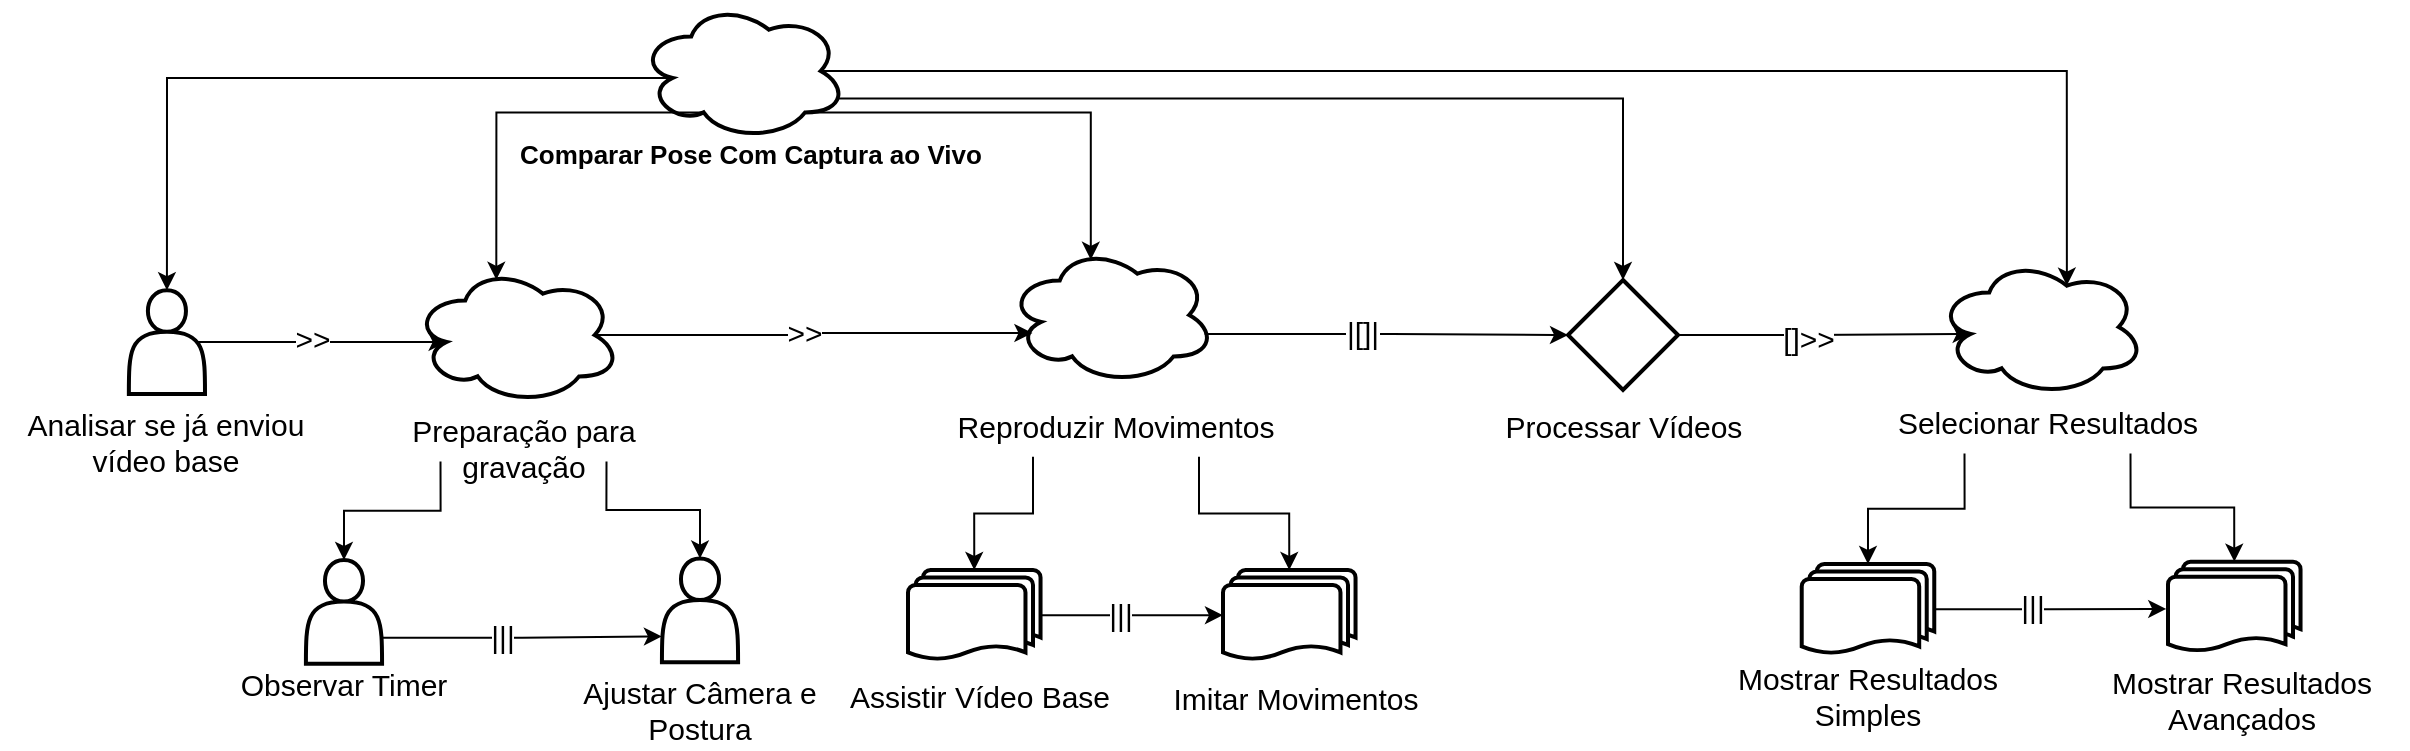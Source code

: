 <mxfile version="28.2.5">
  <diagram id="Il9Fi1deLX2TvpJTLiLy" name="Página-1">
    <mxGraphModel dx="2328" dy="556" grid="0" gridSize="10" guides="1" tooltips="1" connect="1" arrows="1" fold="1" page="0" pageScale="1" pageWidth="827" pageHeight="1169" math="0" shadow="0">
      <root>
        <mxCell id="0" />
        <mxCell id="1" parent="0" />
        <mxCell id="XDs6qOpa_2APzOStyn8Z-66" value="" style="group" parent="1" vertex="1" connectable="0">
          <mxGeometry x="-468" y="600" width="231" height="75.46" as="geometry" />
        </mxCell>
        <mxCell id="XDs6qOpa_2APzOStyn8Z-62" value="&lt;span style=&quot;font-size: 15px;&quot;&gt;Observar Timer&lt;/span&gt;" style="text;whiteSpace=wrap;html=1;labelBackgroundColor=none;align=center;" parent="XDs6qOpa_2APzOStyn8Z-66" vertex="1">
          <mxGeometry y="42" width="166" height="30.28" as="geometry" />
        </mxCell>
        <mxCell id="XDs6qOpa_2APzOStyn8Z-65" value="" style="group" parent="XDs6qOpa_2APzOStyn8Z-66" vertex="1" connectable="0">
          <mxGeometry x="178" y="1" width="166" height="75.46" as="geometry" />
        </mxCell>
        <mxCell id="XDs6qOpa_2APzOStyn8Z-64" value="&lt;span style=&quot;font-size: 15px;&quot;&gt;Ajustar Câmera e Postura&lt;/span&gt;" style="text;whiteSpace=wrap;html=1;labelBackgroundColor=none;align=center;" parent="XDs6qOpa_2APzOStyn8Z-65" vertex="1">
          <mxGeometry y="45.18" width="166" height="30.28" as="geometry" />
        </mxCell>
        <mxCell id="XDs6qOpa_2APzOStyn8Z-169" value="" style="shape=actor;whiteSpace=wrap;html=1;strokeWidth=2;" parent="XDs6qOpa_2APzOStyn8Z-65" vertex="1">
          <mxGeometry x="63.97" y="-6.73" width="38.07" height="51.91" as="geometry" />
        </mxCell>
        <mxCell id="XDs6qOpa_2APzOStyn8Z-104" style="edgeStyle=orthogonalEdgeStyle;rounded=0;orthogonalLoop=1;jettySize=auto;html=1;exitX=1;exitY=0.75;exitDx=0;exitDy=0;entryX=0;entryY=0.75;entryDx=0;entryDy=0;" parent="XDs6qOpa_2APzOStyn8Z-66" source="XDs6qOpa_2APzOStyn8Z-168" target="XDs6qOpa_2APzOStyn8Z-169" edge="1">
          <mxGeometry relative="1" as="geometry">
            <mxPoint x="116.13" y="22.59" as="sourcePoint" />
            <mxPoint x="224.5" y="22.59" as="targetPoint" />
          </mxGeometry>
        </mxCell>
        <mxCell id="XDs6qOpa_2APzOStyn8Z-116" value="&lt;span style=&quot;font-size: 15px;&quot;&gt;|||&lt;/span&gt;" style="edgeLabel;html=1;align=center;verticalAlign=middle;resizable=0;points=[];" parent="XDs6qOpa_2APzOStyn8Z-104" vertex="1" connectable="0">
          <mxGeometry x="-0.147" y="1" relative="1" as="geometry">
            <mxPoint as="offset" />
          </mxGeometry>
        </mxCell>
        <mxCell id="XDs6qOpa_2APzOStyn8Z-168" value="" style="shape=actor;whiteSpace=wrap;html=1;strokeWidth=2;" parent="XDs6qOpa_2APzOStyn8Z-66" vertex="1">
          <mxGeometry x="63.96" y="-5" width="38.07" height="51.91" as="geometry" />
        </mxCell>
        <mxCell id="XDs6qOpa_2APzOStyn8Z-67" value="" style="group" parent="1" vertex="1" connectable="0">
          <mxGeometry x="-378.25" y="448" width="166" height="97.73" as="geometry" />
        </mxCell>
        <mxCell id="XDs6qOpa_2APzOStyn8Z-58" value="" style="ellipse;shape=cloud;whiteSpace=wrap;html=1;strokeWidth=2;" parent="XDs6qOpa_2APzOStyn8Z-67" vertex="1">
          <mxGeometry x="28" width="103.5" height="69" as="geometry" />
        </mxCell>
        <mxCell id="XDs6qOpa_2APzOStyn8Z-59" value="&lt;span style=&quot;font-size: 15px;&quot;&gt;Preparação para gravação&lt;/span&gt;" style="text;whiteSpace=wrap;html=1;labelBackgroundColor=none;align=center;" parent="XDs6qOpa_2APzOStyn8Z-67" vertex="1">
          <mxGeometry y="67.45" width="166" height="30.28" as="geometry" />
        </mxCell>
        <mxCell id="XDs6qOpa_2APzOStyn8Z-68" value="" style="group" parent="1" vertex="1" connectable="0">
          <mxGeometry x="-556.53" y="460.09" width="166" height="82.19" as="geometry" />
        </mxCell>
        <mxCell id="XDs6qOpa_2APzOStyn8Z-55" value="" style="shape=actor;whiteSpace=wrap;html=1;strokeWidth=2;" parent="XDs6qOpa_2APzOStyn8Z-68" vertex="1">
          <mxGeometry x="63.96" width="38.07" height="51.91" as="geometry" />
        </mxCell>
        <mxCell id="XDs6qOpa_2APzOStyn8Z-56" value="&lt;span style=&quot;color: rgb(0, 0, 0); font-family: Helvetica; font-style: normal; font-variant-ligatures: normal; font-variant-caps: normal; font-weight: 400; letter-spacing: normal; orphans: 2; text-indent: 0px; text-transform: none; widows: 2; word-spacing: 0px; -webkit-text-stroke-width: 0px; white-space: normal; text-decoration-thickness: initial; text-decoration-style: initial; text-decoration-color: initial; float: none; display: inline !important;&quot;&gt;&lt;font style=&quot;font-size: 15px;&quot;&gt;Analisar se já enviou vídeo base&lt;/font&gt;&lt;/span&gt;" style="text;whiteSpace=wrap;html=1;labelBackgroundColor=none;align=center;" parent="XDs6qOpa_2APzOStyn8Z-68" vertex="1">
          <mxGeometry y="51.91" width="166" height="30.28" as="geometry" />
        </mxCell>
        <mxCell id="XDs6qOpa_2APzOStyn8Z-69" value="" style="group" parent="1" vertex="1" connectable="0">
          <mxGeometry x="-305" y="316" width="245" height="92.28" as="geometry" />
        </mxCell>
        <mxCell id="XDs6qOpa_2APzOStyn8Z-49" value="&lt;span style=&quot;color: rgb(0, 0, 0); font-family: Helvetica; font-style: normal; font-variant-ligatures: normal; font-variant-caps: normal; letter-spacing: normal; orphans: 2; text-align: center; text-indent: 0px; text-transform: none; widows: 2; word-spacing: 0px; -webkit-text-stroke-width: 0px; white-space: normal; text-decoration-thickness: initial; text-decoration-style: initial; text-decoration-color: initial; float: none; display: inline !important;&quot;&gt;&lt;font style=&quot;font-size: 13px;&quot;&gt;&lt;b style=&quot;&quot;&gt;Comparar Pose Com Captura ao Vivo&lt;/b&gt;&lt;/font&gt;&lt;/span&gt;" style="text;whiteSpace=wrap;html=1;labelBackgroundColor=none;" parent="XDs6qOpa_2APzOStyn8Z-69" vertex="1">
          <mxGeometry x="6" y="62" width="245" height="30.28" as="geometry" />
        </mxCell>
        <mxCell id="XDs6qOpa_2APzOStyn8Z-57" value="" style="ellipse;shape=cloud;whiteSpace=wrap;html=1;strokeWidth=2;" parent="XDs6qOpa_2APzOStyn8Z-69" vertex="1">
          <mxGeometry x="67.75" width="103.5" height="69" as="geometry" />
        </mxCell>
        <mxCell id="XDs6qOpa_2APzOStyn8Z-75" value="" style="group" parent="1" vertex="1" connectable="0">
          <mxGeometry x="-82" y="450.09" width="166" height="93.28" as="geometry" />
        </mxCell>
        <mxCell id="XDs6qOpa_2APzOStyn8Z-157" value="" style="ellipse;shape=cloud;whiteSpace=wrap;html=1;strokeWidth=2;" parent="XDs6qOpa_2APzOStyn8Z-75" vertex="1">
          <mxGeometry x="29" y="-12.09" width="103.5" height="69" as="geometry" />
        </mxCell>
        <mxCell id="XDs6qOpa_2APzOStyn8Z-72" value="&lt;span style=&quot;font-size: 15px;&quot;&gt;Reproduzir Movimentos&lt;/span&gt;" style="text;whiteSpace=wrap;html=1;labelBackgroundColor=none;align=center;" parent="XDs6qOpa_2APzOStyn8Z-75" vertex="1">
          <mxGeometry y="63.0" width="166" height="30.28" as="geometry" />
        </mxCell>
        <mxCell id="XDs6qOpa_2APzOStyn8Z-81" style="edgeStyle=orthogonalEdgeStyle;rounded=0;orthogonalLoop=1;jettySize=auto;html=1;exitX=0.875;exitY=0.5;exitDx=0;exitDy=0;exitPerimeter=0;entryX=0.118;entryY=0.631;entryDx=0;entryDy=0;entryPerimeter=0;" parent="1" source="XDs6qOpa_2APzOStyn8Z-58" target="XDs6qOpa_2APzOStyn8Z-157" edge="1">
          <mxGeometry relative="1" as="geometry">
            <mxPoint x="-62.5" y="481.59" as="targetPoint" />
          </mxGeometry>
        </mxCell>
        <mxCell id="XDs6qOpa_2APzOStyn8Z-117" value="&lt;font style=&quot;font-size: 15px;&quot;&gt;&amp;gt;&amp;gt;&lt;/font&gt;" style="edgeLabel;html=1;align=center;verticalAlign=middle;resizable=0;points=[];" parent="XDs6qOpa_2APzOStyn8Z-81" vertex="1" connectable="0">
          <mxGeometry x="-0.051" y="2" relative="1" as="geometry">
            <mxPoint as="offset" />
          </mxGeometry>
        </mxCell>
        <mxCell id="XDs6qOpa_2APzOStyn8Z-84" style="edgeStyle=orthogonalEdgeStyle;rounded=0;orthogonalLoop=1;jettySize=auto;html=1;exitX=0.9;exitY=0.5;exitDx=0;exitDy=0;exitPerimeter=0;entryX=0.16;entryY=0.55;entryDx=0;entryDy=0;entryPerimeter=0;" parent="1" source="XDs6qOpa_2APzOStyn8Z-55" target="XDs6qOpa_2APzOStyn8Z-58" edge="1">
          <mxGeometry relative="1" as="geometry" />
        </mxCell>
        <mxCell id="XDs6qOpa_2APzOStyn8Z-115" value="&amp;gt;&amp;gt;" style="edgeLabel;html=1;align=center;verticalAlign=middle;resizable=0;points=[];fontSize=15;" parent="XDs6qOpa_2APzOStyn8Z-84" vertex="1" connectable="0">
          <mxGeometry x="-0.075" y="2" relative="1" as="geometry">
            <mxPoint as="offset" />
          </mxGeometry>
        </mxCell>
        <mxCell id="XDs6qOpa_2APzOStyn8Z-87" style="edgeStyle=orthogonalEdgeStyle;rounded=0;orthogonalLoop=1;jettySize=auto;html=1;exitX=0.75;exitY=1;exitDx=0;exitDy=0;entryX=0.5;entryY=0;entryDx=0;entryDy=0;" parent="1" source="XDs6qOpa_2APzOStyn8Z-59" target="XDs6qOpa_2APzOStyn8Z-169" edge="1">
          <mxGeometry relative="1" as="geometry">
            <mxPoint x="-210.365" y="600" as="targetPoint" />
          </mxGeometry>
        </mxCell>
        <mxCell id="XDs6qOpa_2APzOStyn8Z-88" style="edgeStyle=orthogonalEdgeStyle;rounded=0;orthogonalLoop=1;jettySize=auto;html=1;exitX=0.25;exitY=1;exitDx=0;exitDy=0;entryX=0.5;entryY=0;entryDx=0;entryDy=0;" parent="1" source="XDs6qOpa_2APzOStyn8Z-59" target="XDs6qOpa_2APzOStyn8Z-168" edge="1">
          <mxGeometry relative="1" as="geometry">
            <mxPoint x="-385.005" y="600" as="targetPoint" />
          </mxGeometry>
        </mxCell>
        <mxCell id="XDs6qOpa_2APzOStyn8Z-89" value="" style="group" parent="1" vertex="1" connectable="0">
          <mxGeometry x="480.5" y="595.82" width="166" height="75.46" as="geometry" />
        </mxCell>
        <mxCell id="XDs6qOpa_2APzOStyn8Z-90" value="" style="strokeWidth=2;html=1;shape=mxgraph.flowchart.multi-document;whiteSpace=wrap;" parent="XDs6qOpa_2APzOStyn8Z-89" vertex="1">
          <mxGeometry x="46.5" width="66.27" height="45.18" as="geometry" />
        </mxCell>
        <mxCell id="XDs6qOpa_2APzOStyn8Z-91" value="&lt;span style=&quot;font-size: 15px;&quot;&gt;Mostrar Resultados Avançados&lt;/span&gt;" style="text;whiteSpace=wrap;html=1;labelBackgroundColor=none;align=center;" parent="XDs6qOpa_2APzOStyn8Z-89" vertex="1">
          <mxGeometry y="45.18" width="166" height="30.28" as="geometry" />
        </mxCell>
        <mxCell id="XDs6qOpa_2APzOStyn8Z-92" value="" style="group" parent="1" vertex="1" connectable="0">
          <mxGeometry x="294" y="597" width="166" height="72.28" as="geometry" />
        </mxCell>
        <mxCell id="XDs6qOpa_2APzOStyn8Z-93" value="" style="strokeWidth=2;html=1;shape=mxgraph.flowchart.multi-document;whiteSpace=wrap;" parent="XDs6qOpa_2APzOStyn8Z-92" vertex="1">
          <mxGeometry x="49.86" width="66.27" height="45.18" as="geometry" />
        </mxCell>
        <mxCell id="XDs6qOpa_2APzOStyn8Z-94" value="&lt;span style=&quot;font-size: 15px;&quot;&gt;Mostrar Resultados Simples&lt;/span&gt;" style="text;whiteSpace=wrap;html=1;labelBackgroundColor=none;align=center;" parent="XDs6qOpa_2APzOStyn8Z-92" vertex="1">
          <mxGeometry y="42" width="166" height="30.28" as="geometry" />
        </mxCell>
        <mxCell id="XDs6qOpa_2APzOStyn8Z-105" style="edgeStyle=orthogonalEdgeStyle;rounded=0;orthogonalLoop=1;jettySize=auto;html=1;entryX=-0.008;entryY=0.586;entryDx=0;entryDy=0;entryPerimeter=0;exitX=1;exitY=0.5;exitDx=0;exitDy=0;exitPerimeter=0;" parent="XDs6qOpa_2APzOStyn8Z-92" source="XDs6qOpa_2APzOStyn8Z-93" edge="1">
          <mxGeometry relative="1" as="geometry">
            <mxPoint x="141" y="22" as="sourcePoint" />
            <mxPoint x="232.13" y="22.45" as="targetPoint" />
          </mxGeometry>
        </mxCell>
        <mxCell id="XDs6qOpa_2APzOStyn8Z-120" value="&lt;font style=&quot;font-size: 15px;&quot;&gt;|||&lt;/font&gt;" style="edgeLabel;html=1;align=center;verticalAlign=middle;resizable=0;points=[];" parent="XDs6qOpa_2APzOStyn8Z-105" vertex="1" connectable="0">
          <mxGeometry x="-0.163" y="2" relative="1" as="geometry">
            <mxPoint as="offset" />
          </mxGeometry>
        </mxCell>
        <mxCell id="XDs6qOpa_2APzOStyn8Z-95" value="" style="group" parent="1" vertex="1" connectable="0">
          <mxGeometry x="383.75" y="444" width="166" height="97.73" as="geometry" />
        </mxCell>
        <mxCell id="XDs6qOpa_2APzOStyn8Z-96" value="" style="ellipse;shape=cloud;whiteSpace=wrap;html=1;strokeWidth=2;" parent="XDs6qOpa_2APzOStyn8Z-95" vertex="1">
          <mxGeometry x="28" width="103.5" height="69" as="geometry" />
        </mxCell>
        <mxCell id="XDs6qOpa_2APzOStyn8Z-97" value="&lt;span style=&quot;font-size: 15px;&quot;&gt;Selecionar Resultados&lt;/span&gt;" style="text;whiteSpace=wrap;html=1;labelBackgroundColor=none;align=center;" parent="XDs6qOpa_2APzOStyn8Z-95" vertex="1">
          <mxGeometry y="67.45" width="166" height="30.28" as="geometry" />
        </mxCell>
        <mxCell id="XDs6qOpa_2APzOStyn8Z-98" style="edgeStyle=orthogonalEdgeStyle;rounded=0;orthogonalLoop=1;jettySize=auto;html=1;exitX=0.75;exitY=1;exitDx=0;exitDy=0;entryX=0.5;entryY=0;entryDx=0;entryDy=0;entryPerimeter=0;" parent="1" source="XDs6qOpa_2APzOStyn8Z-97" target="XDs6qOpa_2APzOStyn8Z-90" edge="1">
          <mxGeometry relative="1" as="geometry" />
        </mxCell>
        <mxCell id="XDs6qOpa_2APzOStyn8Z-99" style="edgeStyle=orthogonalEdgeStyle;rounded=0;orthogonalLoop=1;jettySize=auto;html=1;exitX=0.25;exitY=1;exitDx=0;exitDy=0;entryX=0.5;entryY=0;entryDx=0;entryDy=0;entryPerimeter=0;" parent="1" source="XDs6qOpa_2APzOStyn8Z-97" target="XDs6qOpa_2APzOStyn8Z-93" edge="1">
          <mxGeometry relative="1" as="geometry" />
        </mxCell>
        <mxCell id="XDs6qOpa_2APzOStyn8Z-100" style="edgeStyle=orthogonalEdgeStyle;rounded=0;orthogonalLoop=1;jettySize=auto;html=1;exitX=0.95;exitY=0.638;exitDx=0;exitDy=0;exitPerimeter=0;entryX=0;entryY=0.5;entryDx=0;entryDy=0;" parent="1" source="XDs6qOpa_2APzOStyn8Z-157" target="XDs6qOpa_2APzOStyn8Z-170" edge="1">
          <mxGeometry relative="1" as="geometry">
            <mxPoint x="0.5" y="481.59" as="sourcePoint" />
            <mxPoint x="201" y="482" as="targetPoint" />
          </mxGeometry>
        </mxCell>
        <mxCell id="XDs6qOpa_2APzOStyn8Z-118" value="&lt;span style=&quot;font-size: 15px;&quot;&gt;|[]|&lt;/span&gt;" style="edgeLabel;html=1;align=center;verticalAlign=middle;resizable=0;points=[];" parent="XDs6qOpa_2APzOStyn8Z-100" vertex="1" connectable="0">
          <mxGeometry x="-0.145" y="1" relative="1" as="geometry">
            <mxPoint as="offset" />
          </mxGeometry>
        </mxCell>
        <mxCell id="XDs6qOpa_2APzOStyn8Z-106" style="edgeStyle=orthogonalEdgeStyle;rounded=0;orthogonalLoop=1;jettySize=auto;html=1;exitX=0.31;exitY=0.8;exitDx=0;exitDy=0;exitPerimeter=0;entryX=0.4;entryY=0.1;entryDx=0;entryDy=0;entryPerimeter=0;" parent="1" source="XDs6qOpa_2APzOStyn8Z-57" target="XDs6qOpa_2APzOStyn8Z-58" edge="1">
          <mxGeometry relative="1" as="geometry" />
        </mxCell>
        <mxCell id="XDs6qOpa_2APzOStyn8Z-110" style="edgeStyle=orthogonalEdgeStyle;rounded=0;orthogonalLoop=1;jettySize=auto;html=1;exitX=0.16;exitY=0.55;exitDx=0;exitDy=0;exitPerimeter=0;entryX=0.5;entryY=0;entryDx=0;entryDy=0;" parent="1" source="XDs6qOpa_2APzOStyn8Z-57" target="XDs6qOpa_2APzOStyn8Z-55" edge="1">
          <mxGeometry relative="1" as="geometry" />
        </mxCell>
        <mxCell id="XDs6qOpa_2APzOStyn8Z-111" style="edgeStyle=orthogonalEdgeStyle;rounded=0;orthogonalLoop=1;jettySize=auto;html=1;exitX=0.875;exitY=0.5;exitDx=0;exitDy=0;exitPerimeter=0;entryX=0.625;entryY=0.2;entryDx=0;entryDy=0;entryPerimeter=0;" parent="1" source="XDs6qOpa_2APzOStyn8Z-57" target="XDs6qOpa_2APzOStyn8Z-96" edge="1">
          <mxGeometry relative="1" as="geometry" />
        </mxCell>
        <mxCell id="XDs6qOpa_2APzOStyn8Z-156" style="edgeStyle=orthogonalEdgeStyle;rounded=0;orthogonalLoop=1;jettySize=auto;html=1;exitX=0.8;exitY=0.8;exitDx=0;exitDy=0;exitPerimeter=0;entryX=0.4;entryY=0.1;entryDx=0;entryDy=0;entryPerimeter=0;" parent="1" source="XDs6qOpa_2APzOStyn8Z-57" target="XDs6qOpa_2APzOStyn8Z-157" edge="1">
          <mxGeometry relative="1" as="geometry">
            <mxPoint x="-31" y="450.09" as="targetPoint" />
          </mxGeometry>
        </mxCell>
        <mxCell id="XDs6qOpa_2APzOStyn8Z-159" value="" style="group" parent="1" vertex="1" connectable="0">
          <mxGeometry x="8.0" y="600" width="166" height="75.46" as="geometry" />
        </mxCell>
        <mxCell id="XDs6qOpa_2APzOStyn8Z-160" value="" style="strokeWidth=2;html=1;shape=mxgraph.flowchart.multi-document;whiteSpace=wrap;" parent="XDs6qOpa_2APzOStyn8Z-159" vertex="1">
          <mxGeometry x="46.5" width="66.27" height="45.18" as="geometry" />
        </mxCell>
        <mxCell id="XDs6qOpa_2APzOStyn8Z-161" value="&lt;span style=&quot;font-size: 15px;&quot;&gt;Imitar Movimentos&lt;/span&gt;" style="text;whiteSpace=wrap;html=1;labelBackgroundColor=none;align=center;" parent="XDs6qOpa_2APzOStyn8Z-159" vertex="1">
          <mxGeometry y="49.0" width="166" height="30.28" as="geometry" />
        </mxCell>
        <mxCell id="XDs6qOpa_2APzOStyn8Z-162" style="edgeStyle=orthogonalEdgeStyle;rounded=0;orthogonalLoop=1;jettySize=auto;html=1;exitX=1;exitY=0.5;exitDx=0;exitDy=0;exitPerimeter=0;entryX=0;entryY=0.5;entryDx=0;entryDy=0;entryPerimeter=0;" parent="1" source="XDs6qOpa_2APzOStyn8Z-158" target="XDs6qOpa_2APzOStyn8Z-160" edge="1">
          <mxGeometry relative="1" as="geometry">
            <mxPoint x="44.14" y="616" as="targetPoint" />
          </mxGeometry>
        </mxCell>
        <mxCell id="XDs6qOpa_2APzOStyn8Z-163" value="&lt;span style=&quot;font-size: 15px;&quot;&gt;|||&lt;/span&gt;" style="edgeLabel;html=1;align=center;verticalAlign=middle;resizable=0;points=[];" parent="XDs6qOpa_2APzOStyn8Z-162" vertex="1" connectable="0">
          <mxGeometry x="-0.147" y="1" relative="1" as="geometry">
            <mxPoint as="offset" />
          </mxGeometry>
        </mxCell>
        <mxCell id="XDs6qOpa_2APzOStyn8Z-164" style="edgeStyle=orthogonalEdgeStyle;rounded=0;orthogonalLoop=1;jettySize=auto;html=1;exitX=0.75;exitY=1;exitDx=0;exitDy=0;entryX=0.5;entryY=0;entryDx=0;entryDy=0;entryPerimeter=0;" parent="1" source="XDs6qOpa_2APzOStyn8Z-72" target="XDs6qOpa_2APzOStyn8Z-160" edge="1">
          <mxGeometry relative="1" as="geometry" />
        </mxCell>
        <mxCell id="XDs6qOpa_2APzOStyn8Z-165" style="edgeStyle=orthogonalEdgeStyle;rounded=0;orthogonalLoop=1;jettySize=auto;html=1;exitX=0.25;exitY=1;exitDx=0;exitDy=0;entryX=0.5;entryY=0;entryDx=0;entryDy=0;entryPerimeter=0;" parent="1" source="XDs6qOpa_2APzOStyn8Z-72" target="XDs6qOpa_2APzOStyn8Z-158" edge="1">
          <mxGeometry relative="1" as="geometry" />
        </mxCell>
        <mxCell id="XDs6qOpa_2APzOStyn8Z-167" value="" style="group" parent="1" vertex="1" connectable="0">
          <mxGeometry x="-150" y="600" width="166" height="78.28" as="geometry" />
        </mxCell>
        <mxCell id="XDs6qOpa_2APzOStyn8Z-158" value="" style="strokeWidth=2;html=1;shape=mxgraph.flowchart.multi-document;whiteSpace=wrap;" parent="XDs6qOpa_2APzOStyn8Z-167" vertex="1">
          <mxGeometry x="47" width="66.27" height="45.18" as="geometry" />
        </mxCell>
        <mxCell id="XDs6qOpa_2APzOStyn8Z-166" value="&lt;span style=&quot;font-size: 15px;&quot;&gt;Assistir Vídeo Base&lt;/span&gt;" style="text;whiteSpace=wrap;html=1;labelBackgroundColor=none;align=center;" parent="XDs6qOpa_2APzOStyn8Z-167" vertex="1">
          <mxGeometry y="48" width="166" height="30.28" as="geometry" />
        </mxCell>
        <mxCell id="XDs6qOpa_2APzOStyn8Z-170" value="" style="rhombus;whiteSpace=wrap;html=1;strokeWidth=2;" parent="1" vertex="1">
          <mxGeometry x="227" y="455" width="55" height="55" as="geometry" />
        </mxCell>
        <mxCell id="XDs6qOpa_2APzOStyn8Z-172" style="edgeStyle=orthogonalEdgeStyle;rounded=0;orthogonalLoop=1;jettySize=auto;html=1;exitX=1;exitY=0.5;exitDx=0;exitDy=0;entryX=0.16;entryY=0.55;entryDx=0;entryDy=0;entryPerimeter=0;" parent="1" source="XDs6qOpa_2APzOStyn8Z-170" target="XDs6qOpa_2APzOStyn8Z-96" edge="1">
          <mxGeometry relative="1" as="geometry" />
        </mxCell>
        <mxCell id="XDs6qOpa_2APzOStyn8Z-173" value="&lt;font style=&quot;font-size: 15px;&quot;&gt;[]&amp;gt;&amp;gt;&lt;/font&gt;" style="edgeLabel;html=1;align=center;verticalAlign=middle;resizable=0;points=[];" parent="XDs6qOpa_2APzOStyn8Z-172" vertex="1" connectable="0">
          <mxGeometry x="-0.117" y="-1" relative="1" as="geometry">
            <mxPoint x="-1" y="1" as="offset" />
          </mxGeometry>
        </mxCell>
        <mxCell id="XDs6qOpa_2APzOStyn8Z-174" value="&lt;span style=&quot;font-size: 15px;&quot;&gt;Processar Vídeos&lt;/span&gt;" style="text;whiteSpace=wrap;html=1;labelBackgroundColor=none;align=center;" parent="1" vertex="1">
          <mxGeometry x="171.5" y="513.09" width="166" height="30.28" as="geometry" />
        </mxCell>
        <mxCell id="xZScNQonnyhjNA4LRe3j-1" style="edgeStyle=orthogonalEdgeStyle;rounded=0;orthogonalLoop=1;jettySize=auto;html=1;exitX=0.96;exitY=0.7;exitDx=0;exitDy=0;exitPerimeter=0;entryX=0.5;entryY=0;entryDx=0;entryDy=0;" parent="1" source="XDs6qOpa_2APzOStyn8Z-57" target="XDs6qOpa_2APzOStyn8Z-170" edge="1">
          <mxGeometry relative="1" as="geometry" />
        </mxCell>
      </root>
    </mxGraphModel>
  </diagram>
</mxfile>
